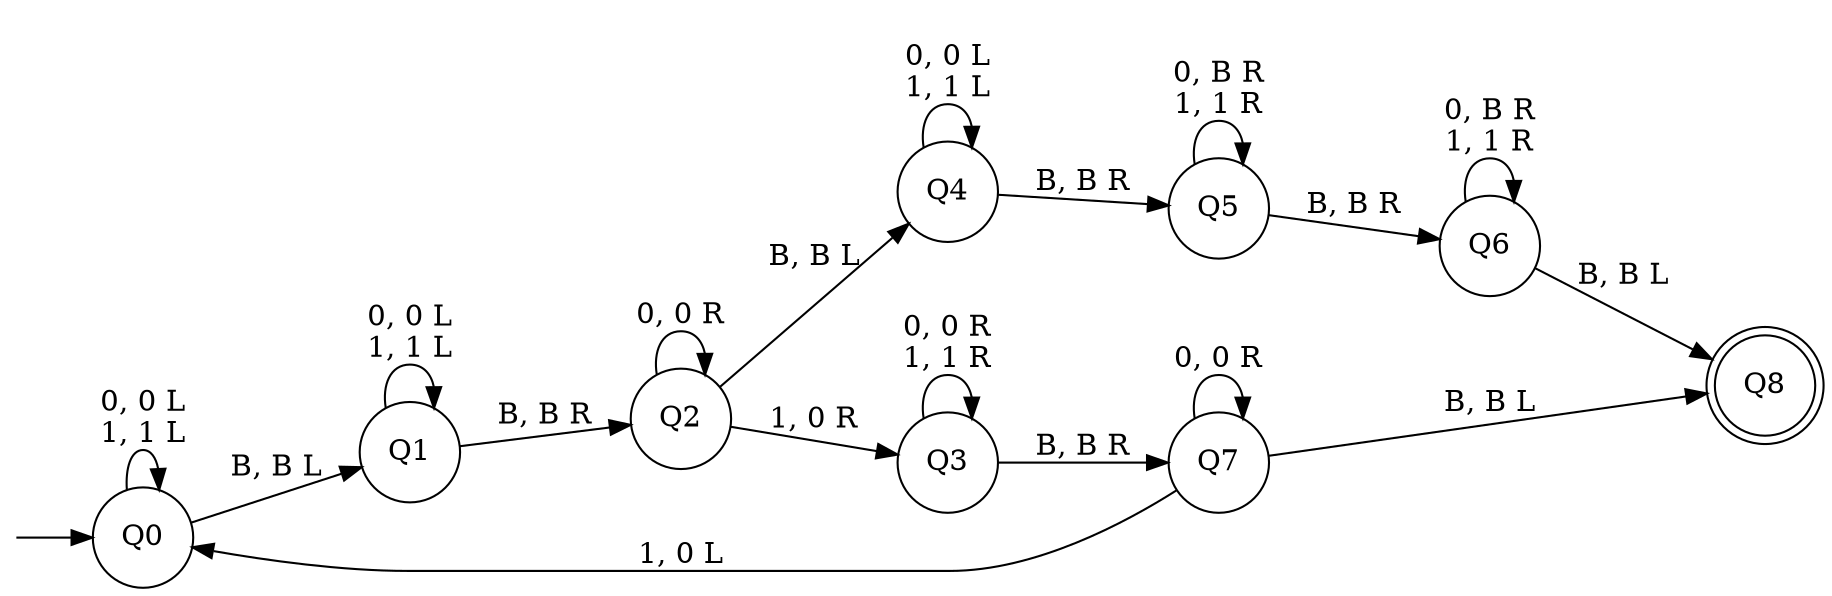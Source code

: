  digraph g {
		rankdir=LR;
		StartPointer [shape = point, style="invis"];
		Q0 [shape=circle, label="Q0"];
		Q8 [shape=doublecircle, label="Q8"];
		Q1 [shape=circle, label="Q1"];
		Q2 [shape=circle, label="Q2"];
		Q3 [shape=circle, label="Q3"];
		Q4 [shape=circle, label="Q4"];		
		Q5 [shape=circle, label="Q5"];
		Q6 [shape=circle, label="Q6"];
		Q7 [shape=circle, label="Q7"];
		StartPointer -> Q0;
		Q0 -> Q1 [label="
B, B L"];
		Q0 -> Q0 [label="
0, 0 L
1, 1 L"];
		Q1 -> Q2 [label="
B, B R"];
		Q1 -> Q1 [label="
0, 0 L
1, 1 L"];
		Q2 -> Q4 [label="
B, B L"];
		Q2 -> Q2 [label="
0, 0 R"];
        Q2 -> Q3 [label="
1, 0 R"];
		Q3 -> Q7 [label="
B, B R"];
		Q3 -> Q3 [label="
0, 0 R
1, 1 R"];
		Q4 -> Q5 [label="
B, B R"];
		Q4 -> Q4 [label="
0, 0 L
1, 1 L"];
		Q5 -> Q6 [label="
B, B R"];
		Q5 -> Q5 [label="
0, B R
1, 1 R"];
        Q6 -> Q8 [label="
B, B L"];
		Q6 -> Q6 [label="
0, B R
1, 1 R"];
		Q7 -> Q8 [label="
B, B L"];
		Q7 -> Q7 [label="
0, 0 R"];
        Q7 -> Q0 [label="
1, 0 L"];
}
